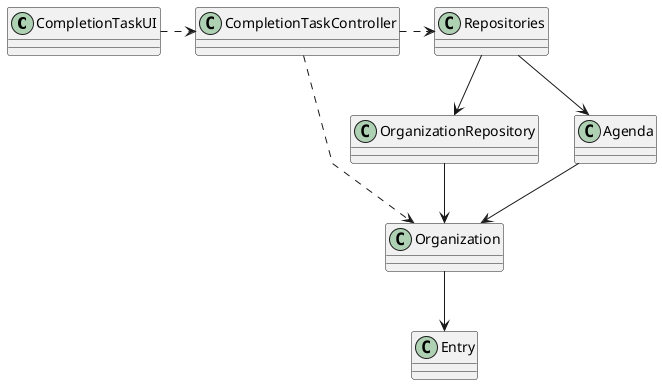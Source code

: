 @startuml
'skinparam monochrome true
skinparam packageStyle rectangle
skinparam shadowing false
skinparam linetype polyline
'skinparam linetype orto

skinparam classAttributeIconSize 0

'left to right direction

class CompletionTaskUI{

}

class CompletionTaskController{

}

class Organization{

}

class OrganizationRepository{

}

class Agenda{

}

class Repositories{

}

class Entry{

}

CompletionTaskUI .> CompletionTaskController
CompletionTaskController ..> Organization
CompletionTaskController .> Repositories
Repositories --> OrganizationRepository
Repositories --> Agenda
OrganizationRepository --> Organization
Agenda --> Organization
Organization --> Entry

@enduml
